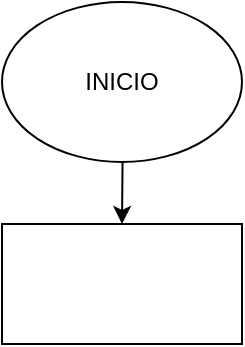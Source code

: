 <mxfile>
    <diagram id="cPQMLeLkJQHsi-FaCINV" name="Página-1">
        <mxGraphModel dx="764" dy="539" grid="1" gridSize="10" guides="1" tooltips="1" connect="1" arrows="1" fold="1" page="1" pageScale="1" pageWidth="827" pageHeight="1169" math="0" shadow="0">
            <root>
                <mxCell id="0"/>
                <mxCell id="1" parent="0"/>
                <mxCell id="4" value="" style="edgeStyle=none;html=1;" edge="1" parent="1" source="2" target="3">
                    <mxGeometry relative="1" as="geometry"/>
                </mxCell>
                <mxCell id="2" value="INICIO" style="ellipse;whiteSpace=wrap;html=1;" vertex="1" parent="1">
                    <mxGeometry x="310" y="100" width="120" height="80" as="geometry"/>
                </mxCell>
                <mxCell id="3" value="" style="whiteSpace=wrap;html=1;" vertex="1" parent="1">
                    <mxGeometry x="310" y="211" width="120" height="60" as="geometry"/>
                </mxCell>
            </root>
        </mxGraphModel>
    </diagram>
</mxfile>